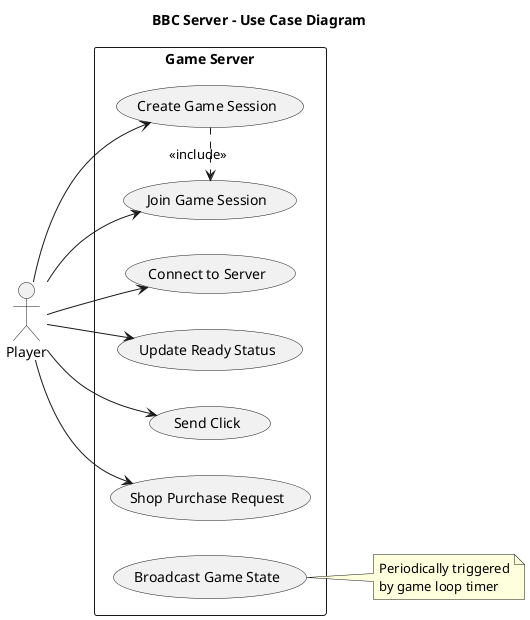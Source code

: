@startuml
title BBC Server - Use Case Diagram
left to right direction

actor Player

rectangle "Game Server" {
    (Connect to Server)
    (Create Game Session)
    (Join Game Session)
    (Update Ready Status)
    (Send Click)
    (Shop Purchase Request)
    (Broadcast Game State)

    (Create Game Session) .> (Join Game Session) : <<include>>
}

Player --> (Connect to Server)
Player --> (Create Game Session)
Player --> (Join Game Session)
Player --> (Update Ready Status)
Player --> (Send Click)
Player --> (Shop Purchase Request)

' Representing internal periodic trigger
note right of (Broadcast Game State)
  Periodically triggered
  by game loop timer
end note

@enduml